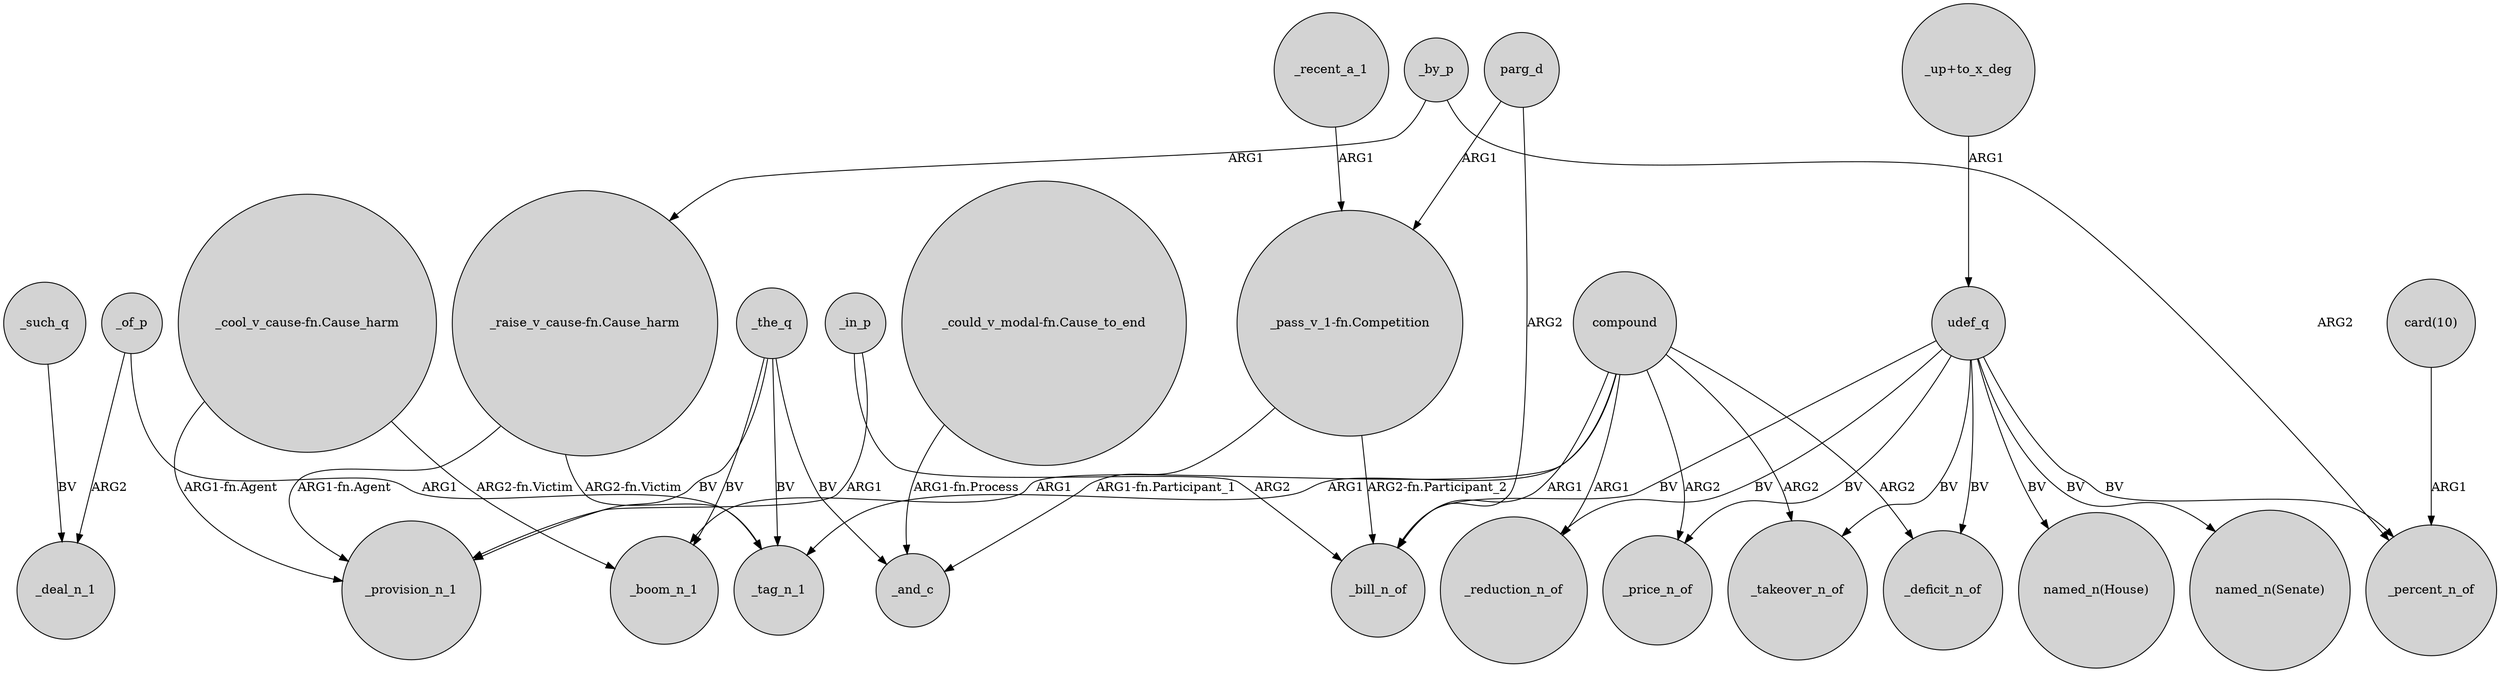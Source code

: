 digraph {
	node [shape=circle style=filled]
	_of_p -> _deal_n_1 [label=ARG2]
	"_cool_v_cause-fn.Cause_harm" -> _boom_n_1 [label="ARG2-fn.Victim"]
	_by_p -> _percent_n_of [label=ARG2]
	_the_q -> _and_c [label=BV]
	_the_q -> _provision_n_1 [label=BV]
	udef_q -> _price_n_of [label=BV]
	udef_q -> _bill_n_of [label=BV]
	parg_d -> "_pass_v_1-fn.Competition" [label=ARG1]
	parg_d -> _bill_n_of [label=ARG2]
	compound -> _deficit_n_of [label=ARG2]
	compound -> _reduction_n_of [label=ARG1]
	"_raise_v_cause-fn.Cause_harm" -> _provision_n_1 [label="ARG1-fn.Agent"]
	"_raise_v_cause-fn.Cause_harm" -> _tag_n_1 [label="ARG2-fn.Victim"]
	"_could_v_modal-fn.Cause_to_end" -> _and_c [label="ARG1-fn.Process"]
	udef_q -> _takeover_n_of [label=BV]
	compound -> _price_n_of [label=ARG2]
	udef_q -> _percent_n_of [label=BV]
	_the_q -> _boom_n_1 [label=BV]
	"_pass_v_1-fn.Competition" -> _bill_n_of [label="ARG2-fn.Participant_2"]
	compound -> _boom_n_1 [label=ARG1]
	udef_q -> _reduction_n_of [label=BV]
	_such_q -> _deal_n_1 [label=BV]
	"card(10)" -> _percent_n_of [label=ARG1]
	_recent_a_1 -> "_pass_v_1-fn.Competition" [label=ARG1]
	"_up+to_x_deg" -> udef_q [label=ARG1]
	"_cool_v_cause-fn.Cause_harm" -> _provision_n_1 [label="ARG1-fn.Agent"]
	"_pass_v_1-fn.Competition" -> _and_c [label="ARG1-fn.Participant_1"]
	_the_q -> _tag_n_1 [label=BV]
	_in_p -> _provision_n_1 [label=ARG1]
	compound -> _takeover_n_of [label=ARG2]
	compound -> _bill_n_of [label=ARG1]
	compound -> _tag_n_1 [label=ARG1]
	_by_p -> "_raise_v_cause-fn.Cause_harm" [label=ARG1]
	udef_q -> "named_n(House)" [label=BV]
	udef_q -> "named_n(Senate)" [label=BV]
	_of_p -> _tag_n_1 [label=ARG1]
	_in_p -> _bill_n_of [label=ARG2]
	udef_q -> _deficit_n_of [label=BV]
}
